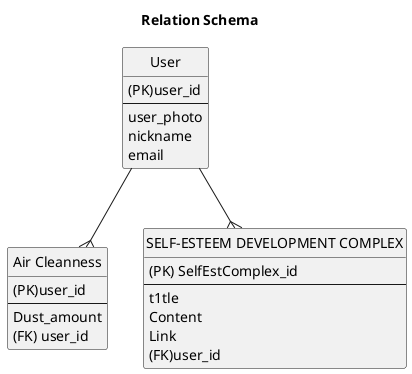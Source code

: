 @startuml
title Relation Schema
hide circle
entity "User" as user {
  (PK)user_id
  --
  user_photo
  nickname
  email
}

entity "Air Cleanness" as air_cleanness {
  (PK)user_id
  --
  Dust_amount
  (FK) user_id
}

entity "SELF-ESTEEM DEVELOPMENT COMPLEX" as SelfEstDevComplx {
  (PK) SelfEstComplex_id
  --
  t1tle
  Content
  Link
  (FK)user_id
}

user --{ air_cleanness
user --{ SelfEstDevComplx

@enduml
